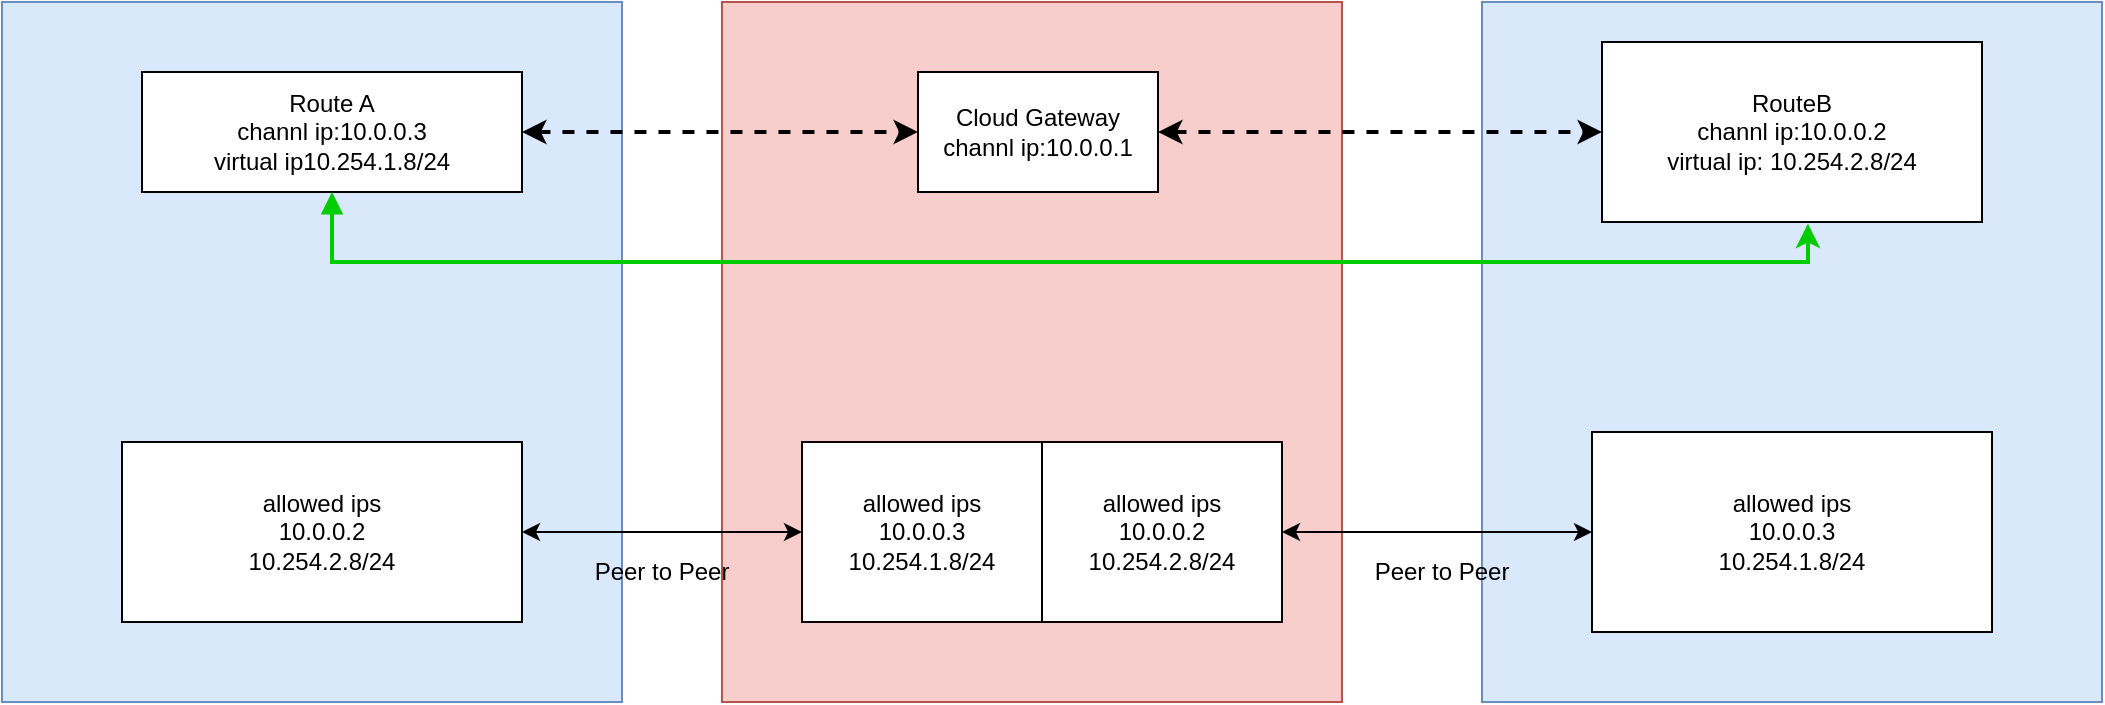 <mxfile version="24.5.4" type="github">
  <diagram name="第 1 页" id="tFUduvtEyWRFyk-JxcQb">
    <mxGraphModel dx="2022" dy="615" grid="1" gridSize="10" guides="1" tooltips="1" connect="1" arrows="1" fold="1" page="1" pageScale="1" pageWidth="827" pageHeight="1169" math="0" shadow="0">
      <root>
        <mxCell id="0" />
        <mxCell id="1" parent="0" />
        <mxCell id="2iM-y9-Uij7viDu0NWAR-14" value="" style="rounded=0;whiteSpace=wrap;html=1;fillColor=#dae8fc;strokeColor=#6c8ebf;" vertex="1" parent="1">
          <mxGeometry x="630" width="310" height="350" as="geometry" />
        </mxCell>
        <mxCell id="2iM-y9-Uij7viDu0NWAR-13" value="" style="rounded=0;whiteSpace=wrap;html=1;fillColor=#f8cecc;strokeColor=#b85450;" vertex="1" parent="1">
          <mxGeometry x="250" width="310" height="350" as="geometry" />
        </mxCell>
        <mxCell id="2iM-y9-Uij7viDu0NWAR-12" value="" style="rounded=0;whiteSpace=wrap;html=1;fillColor=#dae8fc;strokeColor=#6c8ebf;" vertex="1" parent="1">
          <mxGeometry x="-110" width="310" height="350" as="geometry" />
        </mxCell>
        <mxCell id="2iM-y9-Uij7viDu0NWAR-15" style="edgeStyle=orthogonalEdgeStyle;rounded=0;orthogonalLoop=1;jettySize=auto;html=1;entryX=0;entryY=0.5;entryDx=0;entryDy=0;startArrow=classic;startFill=1;" edge="1" parent="1" source="2iM-y9-Uij7viDu0NWAR-1" target="2iM-y9-Uij7viDu0NWAR-2">
          <mxGeometry relative="1" as="geometry" />
        </mxCell>
        <mxCell id="2iM-y9-Uij7viDu0NWAR-1" value="allowed ips&lt;div&gt;10.0.0.2&lt;/div&gt;&lt;div&gt;10.254.2.8/24&lt;/div&gt;" style="rounded=0;whiteSpace=wrap;html=1;" vertex="1" parent="1">
          <mxGeometry x="-50" y="220" width="200" height="90" as="geometry" />
        </mxCell>
        <mxCell id="2iM-y9-Uij7viDu0NWAR-2" value="allowed ips&lt;div&gt;10.0.0.3&lt;/div&gt;&lt;div&gt;10.254.1.8/24&lt;br&gt;&lt;/div&gt;" style="rounded=0;whiteSpace=wrap;html=1;" vertex="1" parent="1">
          <mxGeometry x="290" y="220" width="120" height="90" as="geometry" />
        </mxCell>
        <mxCell id="2iM-y9-Uij7viDu0NWAR-16" style="edgeStyle=orthogonalEdgeStyle;rounded=0;orthogonalLoop=1;jettySize=auto;html=1;startArrow=classic;startFill=1;" edge="1" parent="1" source="2iM-y9-Uij7viDu0NWAR-3" target="2iM-y9-Uij7viDu0NWAR-11">
          <mxGeometry relative="1" as="geometry" />
        </mxCell>
        <mxCell id="2iM-y9-Uij7viDu0NWAR-3" value="allowed ips&lt;div&gt;10.0.0.3&lt;/div&gt;&lt;div&gt;10.254.1.8/24&lt;/div&gt;" style="rounded=0;whiteSpace=wrap;html=1;" vertex="1" parent="1">
          <mxGeometry x="685" y="215" width="200" height="100" as="geometry" />
        </mxCell>
        <mxCell id="2iM-y9-Uij7viDu0NWAR-9" style="edgeStyle=orthogonalEdgeStyle;rounded=0;orthogonalLoop=1;jettySize=auto;html=1;entryX=0;entryY=0.5;entryDx=0;entryDy=0;dashed=1;startArrow=classic;startFill=1;strokeWidth=2;" edge="1" parent="1" source="2iM-y9-Uij7viDu0NWAR-4" target="2iM-y9-Uij7viDu0NWAR-5">
          <mxGeometry relative="1" as="geometry" />
        </mxCell>
        <mxCell id="2iM-y9-Uij7viDu0NWAR-4" value="Route A&lt;div&gt;channl ip:10.0.0.3&lt;/div&gt;&lt;div&gt;virtual ip&lt;span style=&quot;background-color: initial;&quot;&gt;10.254.1.8/24&lt;/span&gt;&lt;/div&gt;" style="rounded=0;whiteSpace=wrap;html=1;" vertex="1" parent="1">
          <mxGeometry x="-40" y="35" width="190" height="60" as="geometry" />
        </mxCell>
        <mxCell id="2iM-y9-Uij7viDu0NWAR-10" style="edgeStyle=orthogonalEdgeStyle;rounded=0;orthogonalLoop=1;jettySize=auto;html=1;entryX=0;entryY=0.5;entryDx=0;entryDy=0;dashed=1;startArrow=classic;startFill=1;strokeWidth=2;" edge="1" parent="1" source="2iM-y9-Uij7viDu0NWAR-5" target="2iM-y9-Uij7viDu0NWAR-6">
          <mxGeometry relative="1" as="geometry" />
        </mxCell>
        <mxCell id="2iM-y9-Uij7viDu0NWAR-5" value="Cloud Gateway&lt;div&gt;&lt;div&gt;channl ip:10.0.0.1&lt;/div&gt;&lt;/div&gt;" style="rounded=0;whiteSpace=wrap;html=1;" vertex="1" parent="1">
          <mxGeometry x="348" y="35" width="120" height="60" as="geometry" />
        </mxCell>
        <mxCell id="2iM-y9-Uij7viDu0NWAR-6" value="RouteB&lt;div&gt;&lt;div&gt;channl ip:10.0.0.2&lt;/div&gt;&lt;div&gt;virtual ip:&amp;nbsp;&lt;span style=&quot;background-color: initial;&quot;&gt;10.254.2.8/24&lt;/span&gt;&lt;/div&gt;&lt;/div&gt;" style="rounded=0;whiteSpace=wrap;html=1;" vertex="1" parent="1">
          <mxGeometry x="690" y="20" width="190" height="90" as="geometry" />
        </mxCell>
        <mxCell id="2iM-y9-Uij7viDu0NWAR-11" value="allowed ips&lt;div&gt;10.0.0.2&lt;/div&gt;&lt;div&gt;10.254.2.8/24&lt;br&gt;&lt;/div&gt;" style="rounded=0;whiteSpace=wrap;html=1;" vertex="1" parent="1">
          <mxGeometry x="410" y="220" width="120" height="90" as="geometry" />
        </mxCell>
        <mxCell id="2iM-y9-Uij7viDu0NWAR-17" style="edgeStyle=orthogonalEdgeStyle;rounded=0;orthogonalLoop=1;jettySize=auto;html=1;entryX=0.542;entryY=1.009;entryDx=0;entryDy=0;entryPerimeter=0;strokeWidth=2;fillColor=#008a00;strokeColor=#00cc00;startArrow=block;startFill=1;" edge="1" parent="1" source="2iM-y9-Uij7viDu0NWAR-4" target="2iM-y9-Uij7viDu0NWAR-6">
          <mxGeometry relative="1" as="geometry">
            <Array as="points">
              <mxPoint x="55" y="130" />
              <mxPoint x="793" y="130" />
            </Array>
          </mxGeometry>
        </mxCell>
        <mxCell id="2iM-y9-Uij7viDu0NWAR-18" value="Peer to Peer" style="text;html=1;align=center;verticalAlign=middle;whiteSpace=wrap;rounded=0;" vertex="1" parent="1">
          <mxGeometry x="170" y="270" width="100" height="30" as="geometry" />
        </mxCell>
        <mxCell id="2iM-y9-Uij7viDu0NWAR-19" value="Peer to Peer" style="text;html=1;align=center;verticalAlign=middle;whiteSpace=wrap;rounded=0;" vertex="1" parent="1">
          <mxGeometry x="560" y="270" width="100" height="30" as="geometry" />
        </mxCell>
      </root>
    </mxGraphModel>
  </diagram>
</mxfile>
